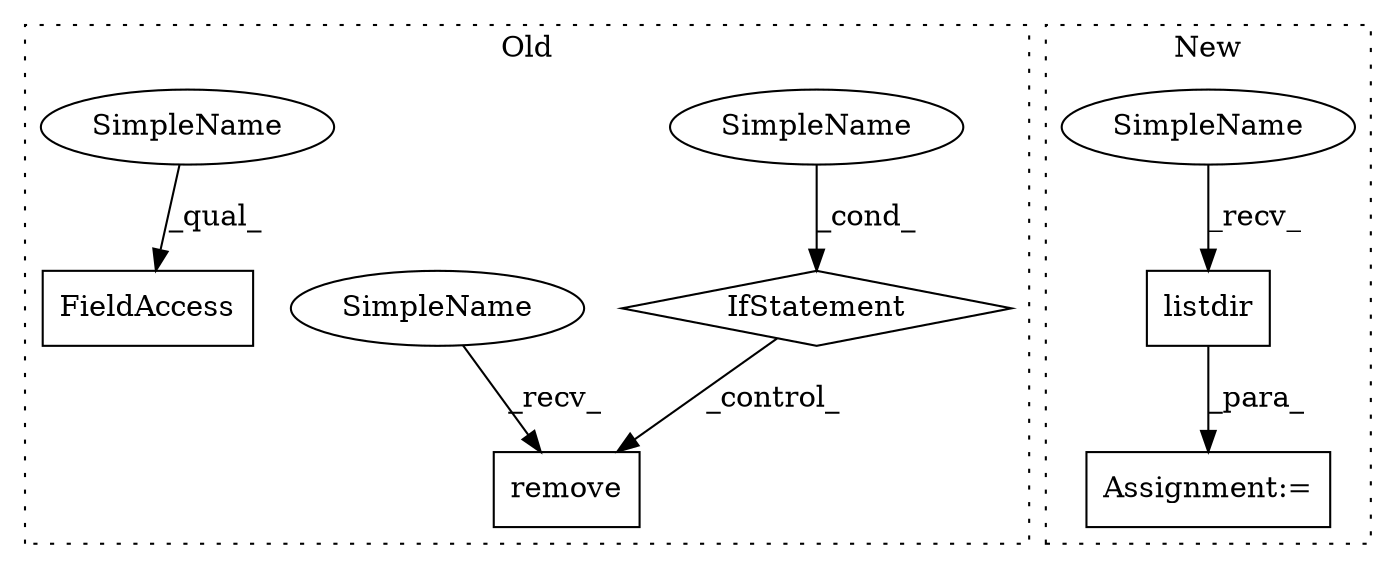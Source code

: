 digraph G {
subgraph cluster0 {
1 [label="remove" a="32" s="837,891" l="7,1" shape="box"];
4 [label="IfStatement" a="25" s="657,701" l="4,2" shape="diamond"];
5 [label="SimpleName" a="42" s="" l="" shape="ellipse"];
6 [label="FieldAccess" a="22" s="2409" l="7" shape="box"];
7 [label="SimpleName" a="42" s="834" l="2" shape="ellipse"];
8 [label="SimpleName" a="42" s="2409" l="2" shape="ellipse"];
label = "Old";
style="dotted";
}
subgraph cluster1 {
2 [label="listdir" a="32" s="1925,1942" l="8,1" shape="box"];
3 [label="Assignment:=" a="7" s="1917" l="1" shape="box"];
9 [label="SimpleName" a="42" s="1922" l="2" shape="ellipse"];
label = "New";
style="dotted";
}
2 -> 3 [label="_para_"];
4 -> 1 [label="_control_"];
5 -> 4 [label="_cond_"];
7 -> 1 [label="_recv_"];
8 -> 6 [label="_qual_"];
9 -> 2 [label="_recv_"];
}